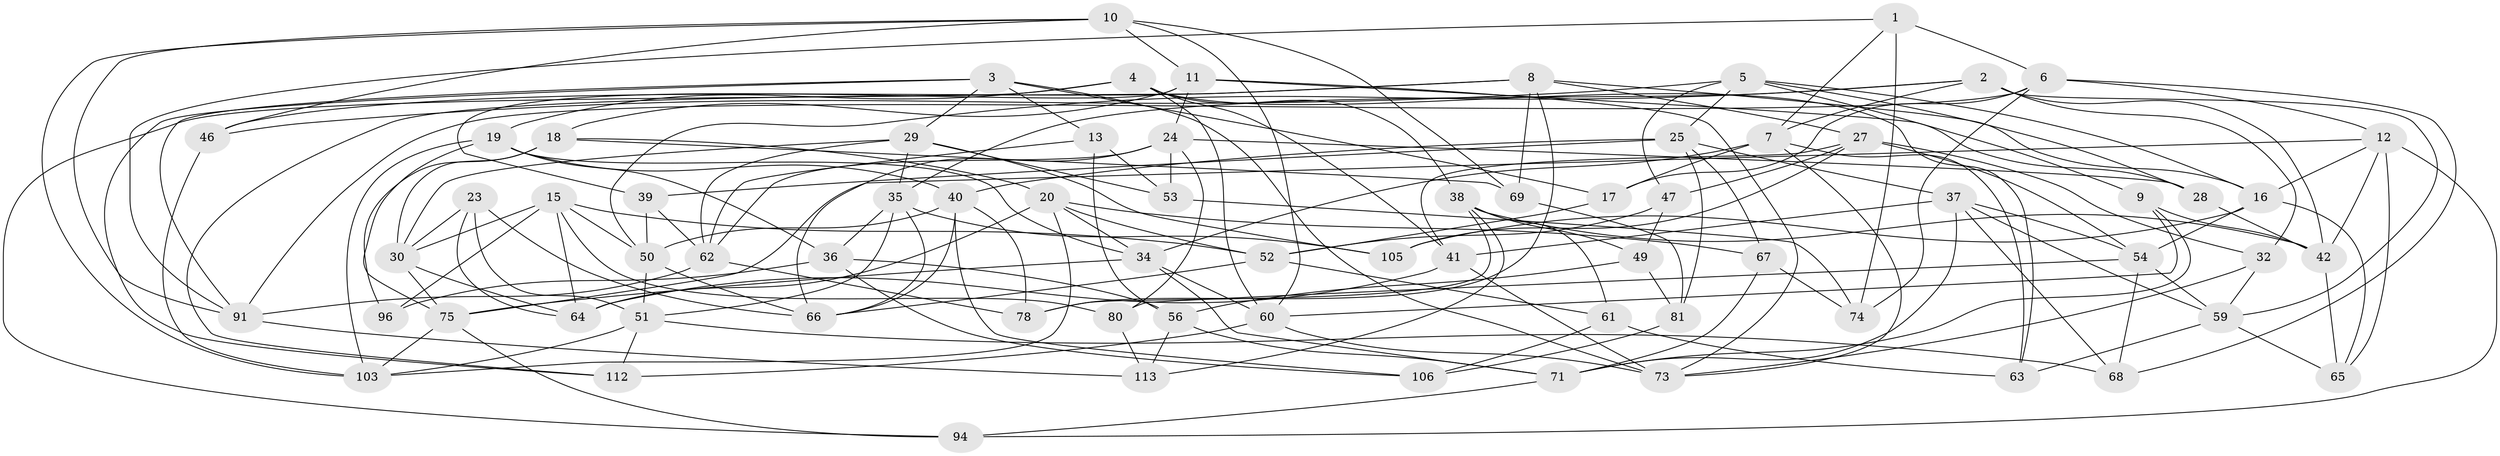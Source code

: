 // Generated by graph-tools (version 1.1) at 2025/24/03/03/25 07:24:23]
// undirected, 71 vertices, 182 edges
graph export_dot {
graph [start="1"]
  node [color=gray90,style=filled];
  1;
  2 [super="+31"];
  3 [super="+86"];
  4 [super="+89"];
  5 [super="+90"];
  6 [super="+22"];
  7 [super="+92"];
  8 [super="+88"];
  9;
  10 [super="+14"];
  11 [super="+43"];
  12 [super="+48"];
  13;
  15 [super="+109"];
  16 [super="+76"];
  17;
  18 [super="+21"];
  19 [super="+57"];
  20 [super="+87"];
  23;
  24 [super="+26"];
  25 [super="+77"];
  27 [super="+79"];
  28;
  29 [super="+98"];
  30 [super="+33"];
  32;
  34 [super="+44"];
  35 [super="+104"];
  36 [super="+45"];
  37 [super="+70"];
  38 [super="+111"];
  39;
  40 [super="+93"];
  41 [super="+108"];
  42 [super="+58"];
  46;
  47;
  49;
  50 [super="+95"];
  51 [super="+114"];
  52 [super="+99"];
  53;
  54 [super="+55"];
  56 [super="+82"];
  59 [super="+72"];
  60 [super="+100"];
  61;
  62 [super="+84"];
  63;
  64 [super="+101"];
  65;
  66 [super="+97"];
  67;
  68;
  69;
  71 [super="+102"];
  73 [super="+85"];
  74;
  75 [super="+83"];
  78;
  80;
  81;
  91 [super="+110"];
  94;
  96;
  103 [super="+107"];
  105;
  106;
  112;
  113;
  1 -- 91;
  1 -- 6;
  1 -- 74;
  1 -- 7;
  2 -- 50;
  2 -- 42;
  2 -- 32;
  2 -- 59;
  2 -- 35;
  2 -- 7;
  3 -- 73;
  3 -- 13;
  3 -- 112;
  3 -- 17;
  3 -- 29;
  3 -- 91;
  4 -- 94;
  4 -- 19;
  4 -- 63;
  4 -- 41;
  4 -- 38;
  4 -- 60;
  5 -- 25;
  5 -- 46;
  5 -- 9;
  5 -- 28;
  5 -- 47;
  5 -- 16;
  6 -- 68;
  6 -- 74;
  6 -- 17;
  6 -- 12;
  6 -- 91;
  7 -- 17;
  7 -- 63;
  7 -- 73;
  7 -- 34;
  8 -- 69;
  8 -- 112;
  8 -- 16;
  8 -- 46;
  8 -- 27;
  8 -- 78;
  9 -- 71;
  9 -- 42;
  9 -- 60;
  10 -- 11;
  10 -- 69;
  10 -- 46;
  10 -- 103;
  10 -- 60;
  10 -- 91;
  11 -- 28;
  11 -- 24;
  11 -- 18;
  11 -- 39;
  11 -- 73;
  12 -- 94;
  12 -- 42;
  12 -- 16;
  12 -- 65;
  12 -- 75;
  13 -- 53;
  13 -- 62;
  13 -- 56;
  15 -- 96;
  15 -- 64;
  15 -- 80;
  15 -- 50;
  15 -- 52;
  15 -- 30;
  16 -- 65;
  16 -- 105;
  16 -- 54;
  17 -- 52;
  18 -- 69;
  18 -- 96 [weight=2];
  18 -- 20;
  18 -- 30;
  19 -- 75;
  19 -- 34;
  19 -- 40;
  19 -- 36;
  19 -- 103;
  20 -- 52;
  20 -- 64;
  20 -- 67;
  20 -- 103;
  20 -- 34;
  23 -- 30;
  23 -- 66;
  23 -- 64;
  23 -- 51;
  24 -- 80;
  24 -- 53;
  24 -- 66;
  24 -- 28;
  24 -- 62;
  25 -- 39;
  25 -- 40;
  25 -- 81;
  25 -- 67;
  25 -- 37;
  27 -- 41;
  27 -- 54;
  27 -- 32;
  27 -- 105;
  27 -- 47;
  28 -- 42;
  29 -- 53;
  29 -- 105;
  29 -- 62;
  29 -- 35;
  29 -- 30;
  30 -- 64;
  30 -- 75;
  32 -- 59;
  32 -- 73;
  34 -- 60;
  34 -- 71;
  34 -- 75;
  35 -- 36;
  35 -- 51;
  35 -- 66;
  35 -- 105;
  36 -- 56 [weight=2];
  36 -- 96;
  36 -- 106;
  37 -- 54;
  37 -- 68;
  37 -- 71;
  37 -- 59;
  37 -- 41;
  38 -- 113;
  38 -- 49;
  38 -- 78;
  38 -- 42;
  38 -- 61;
  39 -- 62;
  39 -- 50;
  40 -- 106;
  40 -- 78;
  40 -- 66;
  40 -- 50;
  41 -- 73;
  41 -- 64 [weight=2];
  42 -- 65;
  46 -- 103;
  47 -- 49;
  47 -- 52;
  49 -- 81;
  49 -- 56;
  50 -- 66;
  50 -- 51;
  51 -- 103;
  51 -- 112;
  51 -- 68;
  52 -- 66;
  52 -- 61;
  53 -- 74;
  54 -- 59;
  54 -- 68;
  54 -- 80;
  56 -- 113;
  56 -- 71;
  59 -- 65;
  59 -- 63;
  60 -- 73;
  60 -- 112;
  61 -- 106;
  61 -- 63;
  62 -- 78;
  62 -- 91;
  67 -- 74;
  67 -- 71;
  69 -- 81;
  71 -- 94;
  75 -- 103;
  75 -- 94;
  80 -- 113;
  81 -- 106;
  91 -- 113;
}
